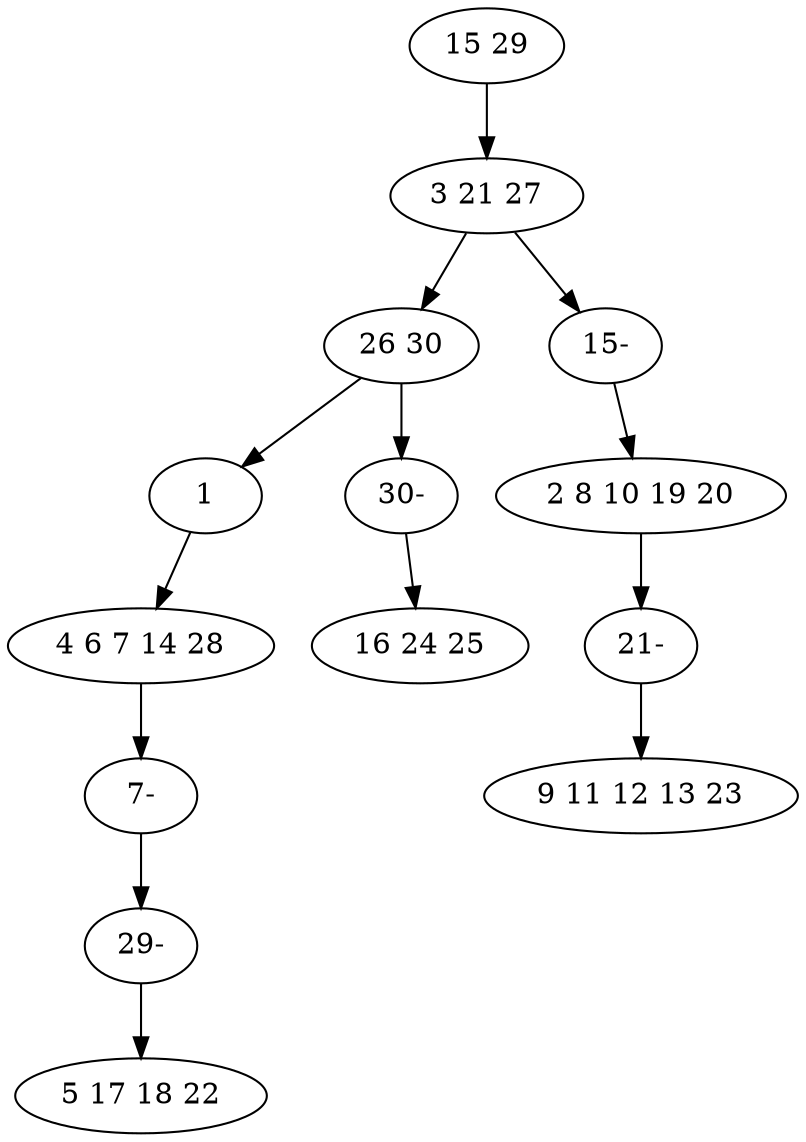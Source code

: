digraph true_tree {
	"0" -> "1"
	"1" -> "2"
	"2" -> "3"
	"1" -> "9"
	"4" -> "11"
	"3" -> "6"
	"2" -> "13"
	"6" -> "10"
	"9" -> "4"
	"10" -> "12"
	"11" -> "5"
	"12" -> "8"
	"13" -> "7"
	"0" [label="15 29"];
	"1" [label="3 21 27"];
	"2" [label="26 30"];
	"3" [label="1"];
	"4" [label="2 8 10 19 20"];
	"5" [label="9 11 12 13 23"];
	"6" [label="4 6 7 14 28"];
	"7" [label="16 24 25"];
	"8" [label="5 17 18 22"];
	"9" [label="15-"];
	"10" [label="7-"];
	"11" [label="21-"];
	"12" [label="29-"];
	"13" [label="30-"];
}
